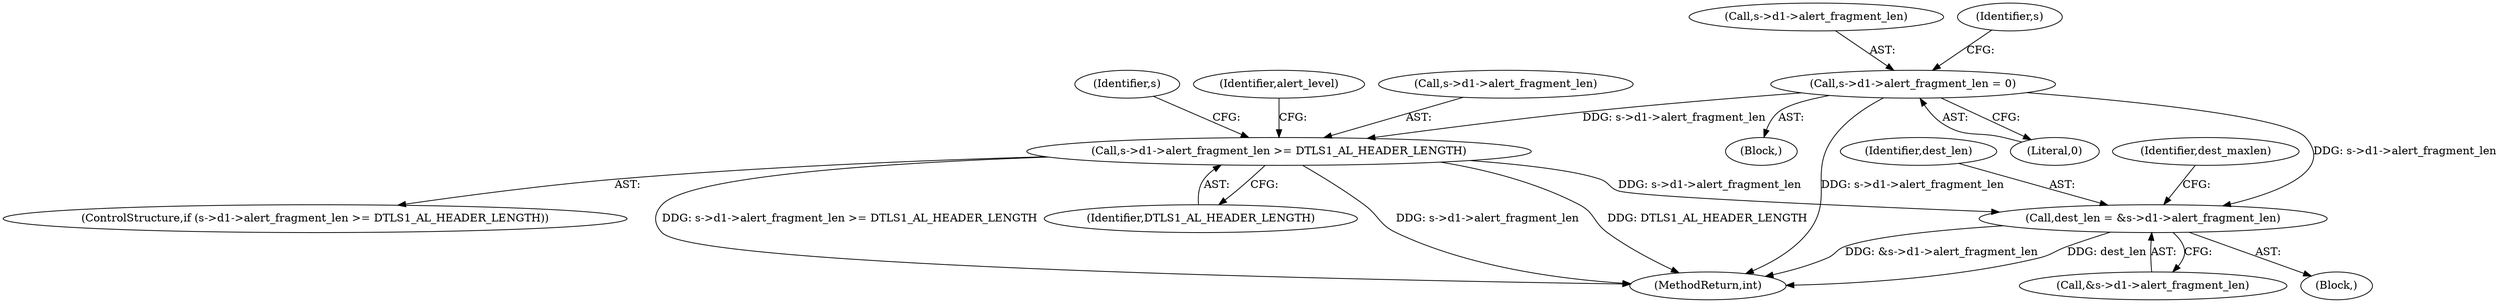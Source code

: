 digraph "0_openssl_103b171d8fc282ef435f8de9afbf7782e312961f_3@pointer" {
"1001028" [label="(Call,s->d1->alert_fragment_len >= DTLS1_AL_HEADER_LENGTH)"];
"1001056" [label="(Call,s->d1->alert_fragment_len = 0)"];
"1000693" [label="(Call,dest_len = &s->d1->alert_fragment_len)"];
"1001288" [label="(Identifier,s)"];
"1001707" [label="(MethodReturn,int)"];
"1000693" [label="(Call,dest_len = &s->d1->alert_fragment_len)"];
"1001027" [label="(ControlStructure,if (s->d1->alert_fragment_len >= DTLS1_AL_HEADER_LENGTH))"];
"1001038" [label="(Identifier,alert_level)"];
"1000694" [label="(Identifier,dest_len)"];
"1001028" [label="(Call,s->d1->alert_fragment_len >= DTLS1_AL_HEADER_LENGTH)"];
"1001029" [label="(Call,s->d1->alert_fragment_len)"];
"1001034" [label="(Identifier,DTLS1_AL_HEADER_LENGTH)"];
"1000677" [label="(Block,)"];
"1000695" [label="(Call,&s->d1->alert_fragment_len)"];
"1001035" [label="(Block,)"];
"1000778" [label="(Identifier,dest_maxlen)"];
"1001062" [label="(Literal,0)"];
"1001056" [label="(Call,s->d1->alert_fragment_len = 0)"];
"1001057" [label="(Call,s->d1->alert_fragment_len)"];
"1001065" [label="(Identifier,s)"];
"1001028" -> "1001027"  [label="AST: "];
"1001028" -> "1001034"  [label="CFG: "];
"1001029" -> "1001028"  [label="AST: "];
"1001034" -> "1001028"  [label="AST: "];
"1001038" -> "1001028"  [label="CFG: "];
"1001288" -> "1001028"  [label="CFG: "];
"1001028" -> "1001707"  [label="DDG: s->d1->alert_fragment_len >= DTLS1_AL_HEADER_LENGTH"];
"1001028" -> "1001707"  [label="DDG: s->d1->alert_fragment_len"];
"1001028" -> "1001707"  [label="DDG: DTLS1_AL_HEADER_LENGTH"];
"1001028" -> "1000693"  [label="DDG: s->d1->alert_fragment_len"];
"1001056" -> "1001028"  [label="DDG: s->d1->alert_fragment_len"];
"1001056" -> "1001035"  [label="AST: "];
"1001056" -> "1001062"  [label="CFG: "];
"1001057" -> "1001056"  [label="AST: "];
"1001062" -> "1001056"  [label="AST: "];
"1001065" -> "1001056"  [label="CFG: "];
"1001056" -> "1001707"  [label="DDG: s->d1->alert_fragment_len"];
"1001056" -> "1000693"  [label="DDG: s->d1->alert_fragment_len"];
"1000693" -> "1000677"  [label="AST: "];
"1000693" -> "1000695"  [label="CFG: "];
"1000694" -> "1000693"  [label="AST: "];
"1000695" -> "1000693"  [label="AST: "];
"1000778" -> "1000693"  [label="CFG: "];
"1000693" -> "1001707"  [label="DDG: &s->d1->alert_fragment_len"];
"1000693" -> "1001707"  [label="DDG: dest_len"];
}
